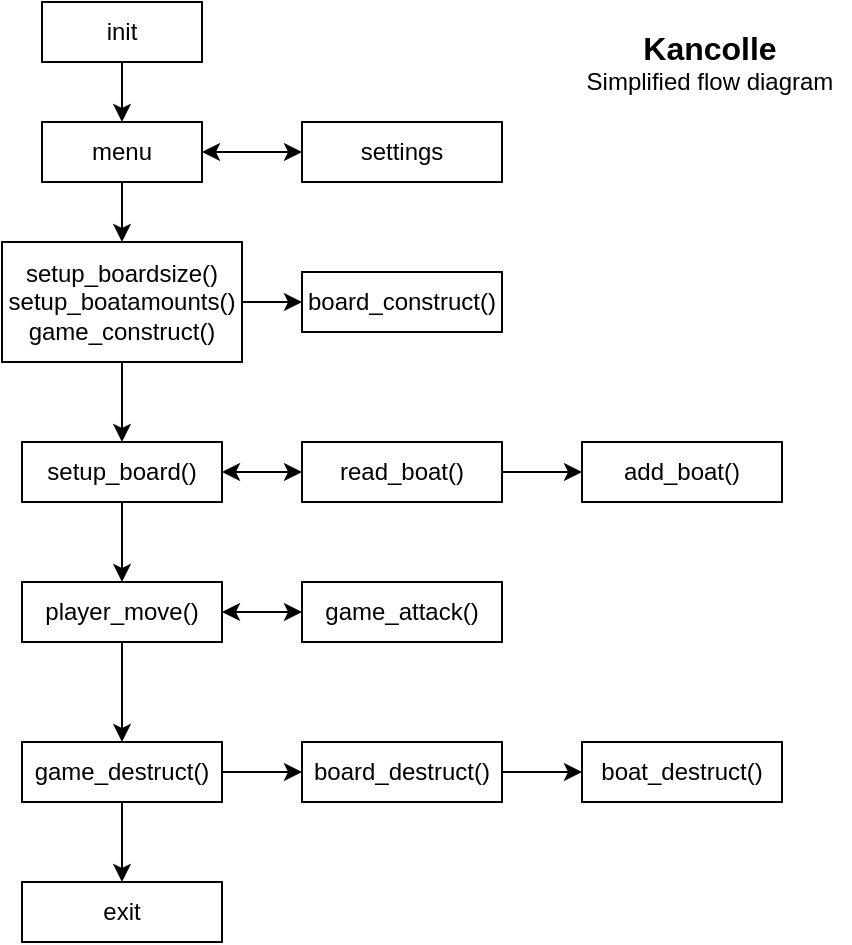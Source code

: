 <mxfile version="13.0.5" type="device"><diagram id="C5RBs43oDa-KdzZeNtuy" name="Page-1"><mxGraphModel dx="634" dy="775" grid="1" gridSize="10" guides="1" tooltips="1" connect="1" arrows="1" fold="1" page="1" pageScale="1" pageWidth="827" pageHeight="1169" math="0" shadow="0"><root><mxCell id="WIyWlLk6GJQsqaUBKTNV-0"/><mxCell id="WIyWlLk6GJQsqaUBKTNV-1" parent="WIyWlLk6GJQsqaUBKTNV-0"/><mxCell id="mpT-dTo2sBvqQ23tCY_E-0" value="&lt;div&gt;init&lt;/div&gt;" style="rounded=0;whiteSpace=wrap;html=1;" vertex="1" parent="WIyWlLk6GJQsqaUBKTNV-1"><mxGeometry x="80" y="70" width="80" height="30" as="geometry"/></mxCell><mxCell id="mpT-dTo2sBvqQ23tCY_E-3" value="menu" style="rounded=0;whiteSpace=wrap;html=1;" vertex="1" parent="WIyWlLk6GJQsqaUBKTNV-1"><mxGeometry x="80" y="130" width="80" height="30" as="geometry"/></mxCell><mxCell id="mpT-dTo2sBvqQ23tCY_E-2" value="&lt;div&gt;&lt;br&gt;&lt;/div&gt;&lt;div&gt;setup_boardsize()&lt;/div&gt;setup_boatamounts()&lt;br&gt;&lt;div&gt;game_construct()&lt;/div&gt;&lt;div&gt;&lt;br&gt;&lt;/div&gt;" style="rounded=0;whiteSpace=wrap;html=1;" vertex="1" parent="WIyWlLk6GJQsqaUBKTNV-1"><mxGeometry x="60" y="190" width="120" height="60" as="geometry"/></mxCell><mxCell id="mpT-dTo2sBvqQ23tCY_E-47" value="board_construct()" style="rounded=0;whiteSpace=wrap;html=1;" vertex="1" parent="WIyWlLk6GJQsqaUBKTNV-1"><mxGeometry x="210" y="205" width="100" height="30" as="geometry"/></mxCell><mxCell id="mpT-dTo2sBvqQ23tCY_E-7" value="" style="endArrow=classic;startArrow=classic;html=1;exitX=1;exitY=0.5;exitDx=0;exitDy=0;entryX=0;entryY=0.5;entryDx=0;entryDy=0;" edge="1" parent="WIyWlLk6GJQsqaUBKTNV-1" source="mpT-dTo2sBvqQ23tCY_E-3" target="mpT-dTo2sBvqQ23tCY_E-9"><mxGeometry width="50" height="50" relative="1" as="geometry"><mxPoint x="190" y="144.5" as="sourcePoint"/><mxPoint x="230" y="144.5" as="targetPoint"/></mxGeometry></mxCell><mxCell id="mpT-dTo2sBvqQ23tCY_E-9" value="settings" style="rounded=0;whiteSpace=wrap;html=1;" vertex="1" parent="WIyWlLk6GJQsqaUBKTNV-1"><mxGeometry x="210" y="130" width="100" height="30" as="geometry"/></mxCell><mxCell id="mpT-dTo2sBvqQ23tCY_E-21" value="setup_board()" style="rounded=0;whiteSpace=wrap;html=1;" vertex="1" parent="WIyWlLk6GJQsqaUBKTNV-1"><mxGeometry x="70" y="290" width="100" height="30" as="geometry"/></mxCell><mxCell id="mpT-dTo2sBvqQ23tCY_E-30" value="" style="edgeStyle=none;orthogonalLoop=1;jettySize=auto;html=1;startArrow=classic;" edge="1" parent="WIyWlLk6GJQsqaUBKTNV-1" source="mpT-dTo2sBvqQ23tCY_E-27" target="mpT-dTo2sBvqQ23tCY_E-29"><mxGeometry relative="1" as="geometry"/></mxCell><mxCell id="mpT-dTo2sBvqQ23tCY_E-27" value="player_move()" style="rounded=0;whiteSpace=wrap;html=1;" vertex="1" parent="WIyWlLk6GJQsqaUBKTNV-1"><mxGeometry x="70" y="360" width="100" height="30" as="geometry"/></mxCell><mxCell id="mpT-dTo2sBvqQ23tCY_E-29" value="game_attack()" style="rounded=0;whiteSpace=wrap;html=1;" vertex="1" parent="WIyWlLk6GJQsqaUBKTNV-1"><mxGeometry x="210" y="360" width="100" height="30" as="geometry"/></mxCell><mxCell id="mpT-dTo2sBvqQ23tCY_E-26" style="edgeStyle=none;orthogonalLoop=1;jettySize=auto;html=1;exitX=0;exitY=0.5;exitDx=0;exitDy=0;startArrow=classic;" edge="1" parent="WIyWlLk6GJQsqaUBKTNV-1" source="mpT-dTo2sBvqQ23tCY_E-25" target="mpT-dTo2sBvqQ23tCY_E-21"><mxGeometry relative="1" as="geometry"/></mxCell><mxCell id="mpT-dTo2sBvqQ23tCY_E-25" value="&lt;div&gt;read_boat()&lt;/div&gt;" style="rounded=0;whiteSpace=wrap;html=1;" vertex="1" parent="WIyWlLk6GJQsqaUBKTNV-1"><mxGeometry x="210" y="290" width="100" height="30" as="geometry"/></mxCell><mxCell id="mpT-dTo2sBvqQ23tCY_E-31" value="" style="endArrow=classic;html=1;exitX=0.5;exitY=1;exitDx=0;exitDy=0;entryX=0.5;entryY=0;entryDx=0;entryDy=0;" edge="1" parent="WIyWlLk6GJQsqaUBKTNV-1" source="mpT-dTo2sBvqQ23tCY_E-3" target="mpT-dTo2sBvqQ23tCY_E-2"><mxGeometry width="50" height="50" relative="1" as="geometry"><mxPoint x="240" y="420" as="sourcePoint"/><mxPoint x="290" y="370" as="targetPoint"/></mxGeometry></mxCell><mxCell id="mpT-dTo2sBvqQ23tCY_E-32" value="" style="endArrow=classic;html=1;exitX=0.5;exitY=1;exitDx=0;exitDy=0;entryX=0.5;entryY=0;entryDx=0;entryDy=0;" edge="1" parent="WIyWlLk6GJQsqaUBKTNV-1" source="mpT-dTo2sBvqQ23tCY_E-0" target="mpT-dTo2sBvqQ23tCY_E-3"><mxGeometry width="50" height="50" relative="1" as="geometry"><mxPoint x="240" y="420" as="sourcePoint"/><mxPoint x="290" y="370" as="targetPoint"/></mxGeometry></mxCell><mxCell id="mpT-dTo2sBvqQ23tCY_E-33" value="" style="endArrow=classic;html=1;exitX=0.5;exitY=1;exitDx=0;exitDy=0;" edge="1" parent="WIyWlLk6GJQsqaUBKTNV-1" source="mpT-dTo2sBvqQ23tCY_E-2" target="mpT-dTo2sBvqQ23tCY_E-21"><mxGeometry width="50" height="50" relative="1" as="geometry"><mxPoint x="240" y="400" as="sourcePoint"/><mxPoint x="290" y="350" as="targetPoint"/></mxGeometry></mxCell><mxCell id="mpT-dTo2sBvqQ23tCY_E-34" value="" style="endArrow=classic;html=1;exitX=0.5;exitY=1;exitDx=0;exitDy=0;entryX=0.5;entryY=0;entryDx=0;entryDy=0;" edge="1" parent="WIyWlLk6GJQsqaUBKTNV-1" source="mpT-dTo2sBvqQ23tCY_E-21" target="mpT-dTo2sBvqQ23tCY_E-27"><mxGeometry width="50" height="50" relative="1" as="geometry"><mxPoint x="240" y="400" as="sourcePoint"/><mxPoint x="290" y="350" as="targetPoint"/></mxGeometry></mxCell><mxCell id="mpT-dTo2sBvqQ23tCY_E-35" value="" style="endArrow=classic;html=1;exitX=0.5;exitY=1;exitDx=0;exitDy=0;" edge="1" parent="WIyWlLk6GJQsqaUBKTNV-1" source="mpT-dTo2sBvqQ23tCY_E-27"><mxGeometry width="50" height="50" relative="1" as="geometry"><mxPoint x="240" y="400" as="sourcePoint"/><mxPoint x="120" y="440" as="targetPoint"/></mxGeometry></mxCell><mxCell id="mpT-dTo2sBvqQ23tCY_E-36" value="game_destruct()" style="rounded=0;whiteSpace=wrap;html=1;" vertex="1" parent="WIyWlLk6GJQsqaUBKTNV-1"><mxGeometry x="70" y="440" width="100" height="30" as="geometry"/></mxCell><mxCell id="mpT-dTo2sBvqQ23tCY_E-37" value="board_destruct()" style="rounded=0;whiteSpace=wrap;html=1;" vertex="1" parent="WIyWlLk6GJQsqaUBKTNV-1"><mxGeometry x="210" y="440" width="100" height="30" as="geometry"/></mxCell><mxCell id="mpT-dTo2sBvqQ23tCY_E-38" value="boat_destruct()" style="rounded=0;whiteSpace=wrap;html=1;" vertex="1" parent="WIyWlLk6GJQsqaUBKTNV-1"><mxGeometry x="350" y="440" width="100" height="30" as="geometry"/></mxCell><mxCell id="mpT-dTo2sBvqQ23tCY_E-40" value="" style="endArrow=classic;html=1;exitX=1;exitY=0.5;exitDx=0;exitDy=0;entryX=0;entryY=0.5;entryDx=0;entryDy=0;" edge="1" parent="WIyWlLk6GJQsqaUBKTNV-1" source="mpT-dTo2sBvqQ23tCY_E-36" target="mpT-dTo2sBvqQ23tCY_E-37"><mxGeometry width="50" height="50" relative="1" as="geometry"><mxPoint x="240" y="400" as="sourcePoint"/><mxPoint x="290" y="350" as="targetPoint"/></mxGeometry></mxCell><mxCell id="mpT-dTo2sBvqQ23tCY_E-41" value="" style="endArrow=classic;html=1;exitX=1;exitY=0.5;exitDx=0;exitDy=0;entryX=0;entryY=0.5;entryDx=0;entryDy=0;" edge="1" parent="WIyWlLk6GJQsqaUBKTNV-1" source="mpT-dTo2sBvqQ23tCY_E-37" target="mpT-dTo2sBvqQ23tCY_E-38"><mxGeometry width="50" height="50" relative="1" as="geometry"><mxPoint x="240" y="400" as="sourcePoint"/><mxPoint x="290" y="350" as="targetPoint"/></mxGeometry></mxCell><mxCell id="mpT-dTo2sBvqQ23tCY_E-42" value="&lt;div style=&quot;font-size: 16px&quot;&gt;&lt;b&gt;Kancolle&lt;/b&gt;&lt;/div&gt;&lt;div&gt;Simplified flow diagram&lt;br&gt;&lt;/div&gt;" style="text;html=1;strokeColor=none;fillColor=none;align=center;verticalAlign=middle;whiteSpace=wrap;rounded=0;" vertex="1" parent="WIyWlLk6GJQsqaUBKTNV-1"><mxGeometry x="344" y="70" width="140" height="60" as="geometry"/></mxCell><mxCell id="mpT-dTo2sBvqQ23tCY_E-43" value="" style="endArrow=classic;html=1;exitX=0.5;exitY=1;exitDx=0;exitDy=0;" edge="1" parent="WIyWlLk6GJQsqaUBKTNV-1" source="mpT-dTo2sBvqQ23tCY_E-36" target="mpT-dTo2sBvqQ23tCY_E-44"><mxGeometry width="50" height="50" relative="1" as="geometry"><mxPoint x="240" y="400" as="sourcePoint"/><mxPoint x="290" y="350" as="targetPoint"/></mxGeometry></mxCell><mxCell id="mpT-dTo2sBvqQ23tCY_E-44" value="exit" style="rounded=0;whiteSpace=wrap;html=1;" vertex="1" parent="WIyWlLk6GJQsqaUBKTNV-1"><mxGeometry x="70" y="510" width="100" height="30" as="geometry"/></mxCell><mxCell id="mpT-dTo2sBvqQ23tCY_E-49" value="" style="endArrow=classic;html=1;exitX=1;exitY=0.5;exitDx=0;exitDy=0;" edge="1" parent="WIyWlLk6GJQsqaUBKTNV-1" source="mpT-dTo2sBvqQ23tCY_E-2"><mxGeometry width="50" height="50" relative="1" as="geometry"><mxPoint x="240" y="400" as="sourcePoint"/><mxPoint x="210" y="220" as="targetPoint"/></mxGeometry></mxCell><mxCell id="mpT-dTo2sBvqQ23tCY_E-50" value="" style="endArrow=classic;html=1;exitX=1;exitY=0.5;exitDx=0;exitDy=0;" edge="1" parent="WIyWlLk6GJQsqaUBKTNV-1" source="mpT-dTo2sBvqQ23tCY_E-25" target="mpT-dTo2sBvqQ23tCY_E-51"><mxGeometry width="50" height="50" relative="1" as="geometry"><mxPoint x="240" y="400" as="sourcePoint"/><mxPoint x="290" y="350" as="targetPoint"/></mxGeometry></mxCell><mxCell id="mpT-dTo2sBvqQ23tCY_E-51" value="add_boat()" style="rounded=0;whiteSpace=wrap;html=1;" vertex="1" parent="WIyWlLk6GJQsqaUBKTNV-1"><mxGeometry x="350" y="290" width="100" height="30" as="geometry"/></mxCell></root></mxGraphModel></diagram></mxfile>